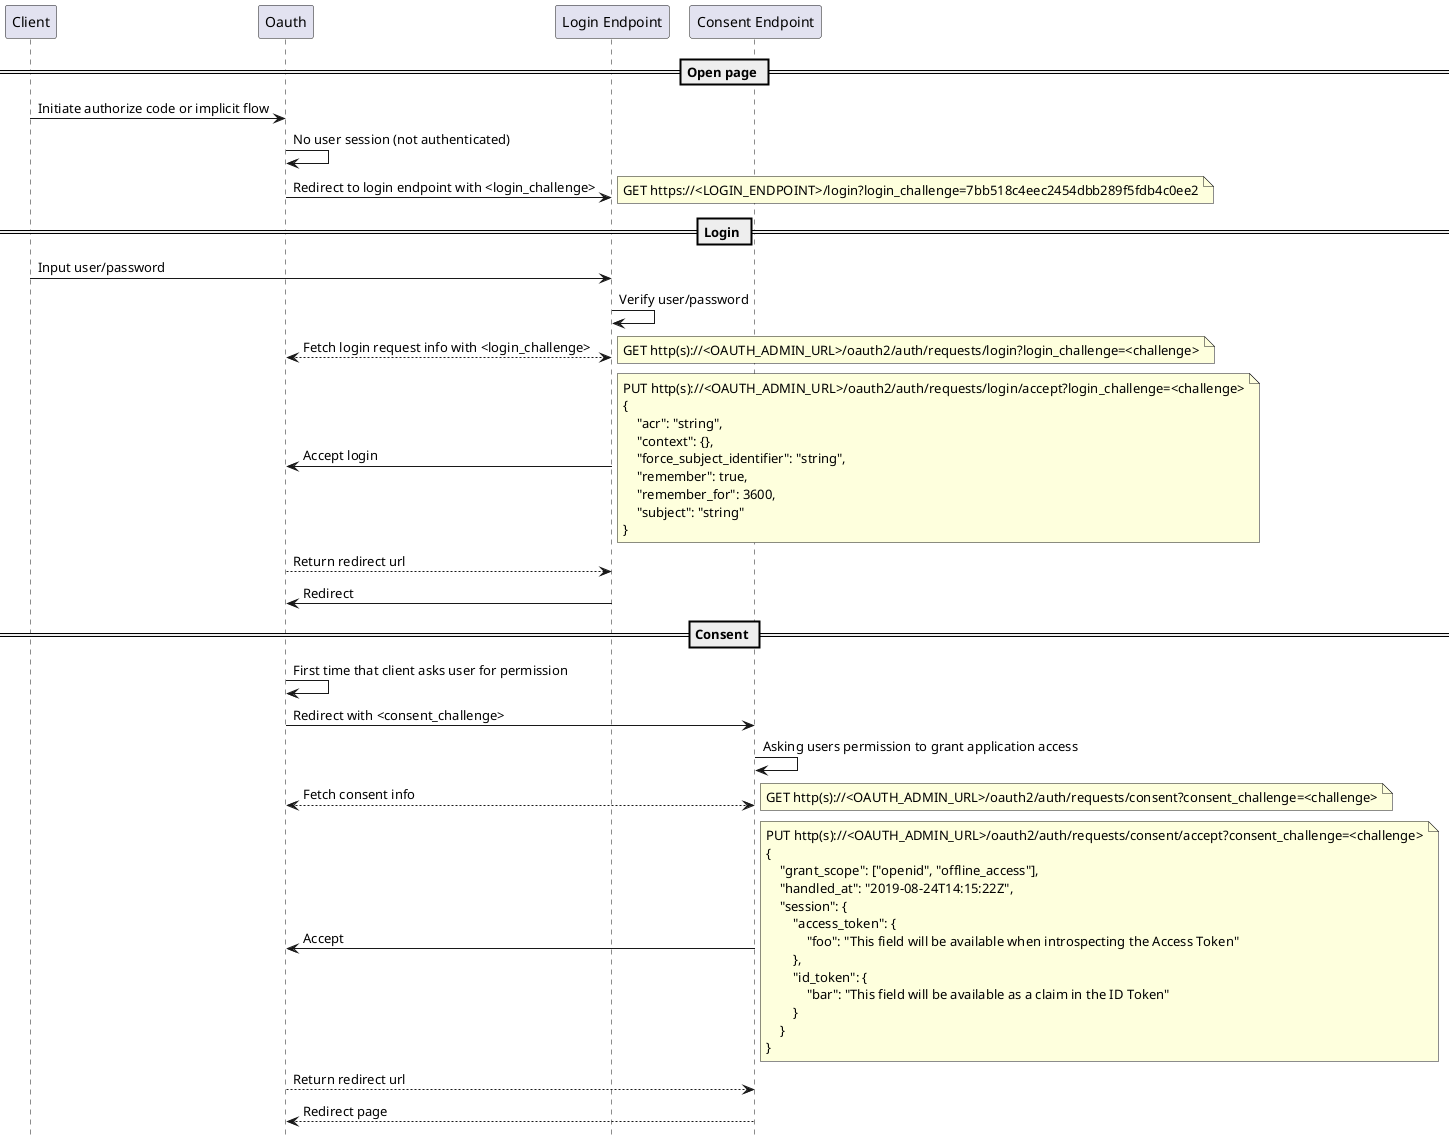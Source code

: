 @startuml
' https://www.ory.sh/hydra/docs/concepts/login
hide footbox
participant "Client" as client
participant "Oauth" as oauth
participant "Login Endpoint" as login
participant "Consent Endpoint" as consent

' Open page
== Open page ==
client -> oauth : Initiate authorize code or implicit flow
oauth -> oauth : No user session (not authenticated)
oauth -> login : Redirect to login endpoint with <login_challenge>
note right
GET https://<LOGIN_ENDPOINT>/login?login_challenge=7bb518c4eec2454dbb289f5fdb4c0ee2
end note


== Login ==
' Login
client -> login : Input user/password
login -> login : Verify user/password
login <--> oauth : Fetch login request info with <login_challenge>
note right
GET http(s)://<OAUTH_ADMIN_URL>/oauth2/auth/requests/login?login_challenge=<challenge>
end note
login -> oauth : Accept login
note right
PUT http(s)://<OAUTH_ADMIN_URL>/oauth2/auth/requests/login/accept?login_challenge=<challenge>
{
    "acr": "string",
    "context": {},
    "force_subject_identifier": "string",
    "remember": true,
    "remember_for": 3600,
    "subject": "string"
}
end note
oauth --> login : Return redirect url
login -> oauth : Redirect


== Consent ==
' Consent
oauth -> oauth : First time that client asks user for permission
oauth -> consent : Redirect with <consent_challenge>
consent -> consent : Asking users permission to grant application access
consent <--> oauth : Fetch consent info
note right
GET http(s)://<OAUTH_ADMIN_URL>/oauth2/auth/requests/consent?consent_challenge=<challenge>
end note
consent -> oauth : Accept
note right
PUT http(s)://<OAUTH_ADMIN_URL>/oauth2/auth/requests/consent/accept?consent_challenge=<challenge>
{
    "grant_scope": ["openid", "offline_access"],
    "handled_at": "2019-08-24T14:15:22Z",
    "session": {
        "access_token": {
            "foo": "This field will be available when introspecting the Access Token"
        },
        "id_token": {
            "bar": "This field will be available as a claim in the ID Token"
        }
    }
}
end note
oauth --> consent : Return redirect url
consent --> oauth : Redirect page

@enduml



